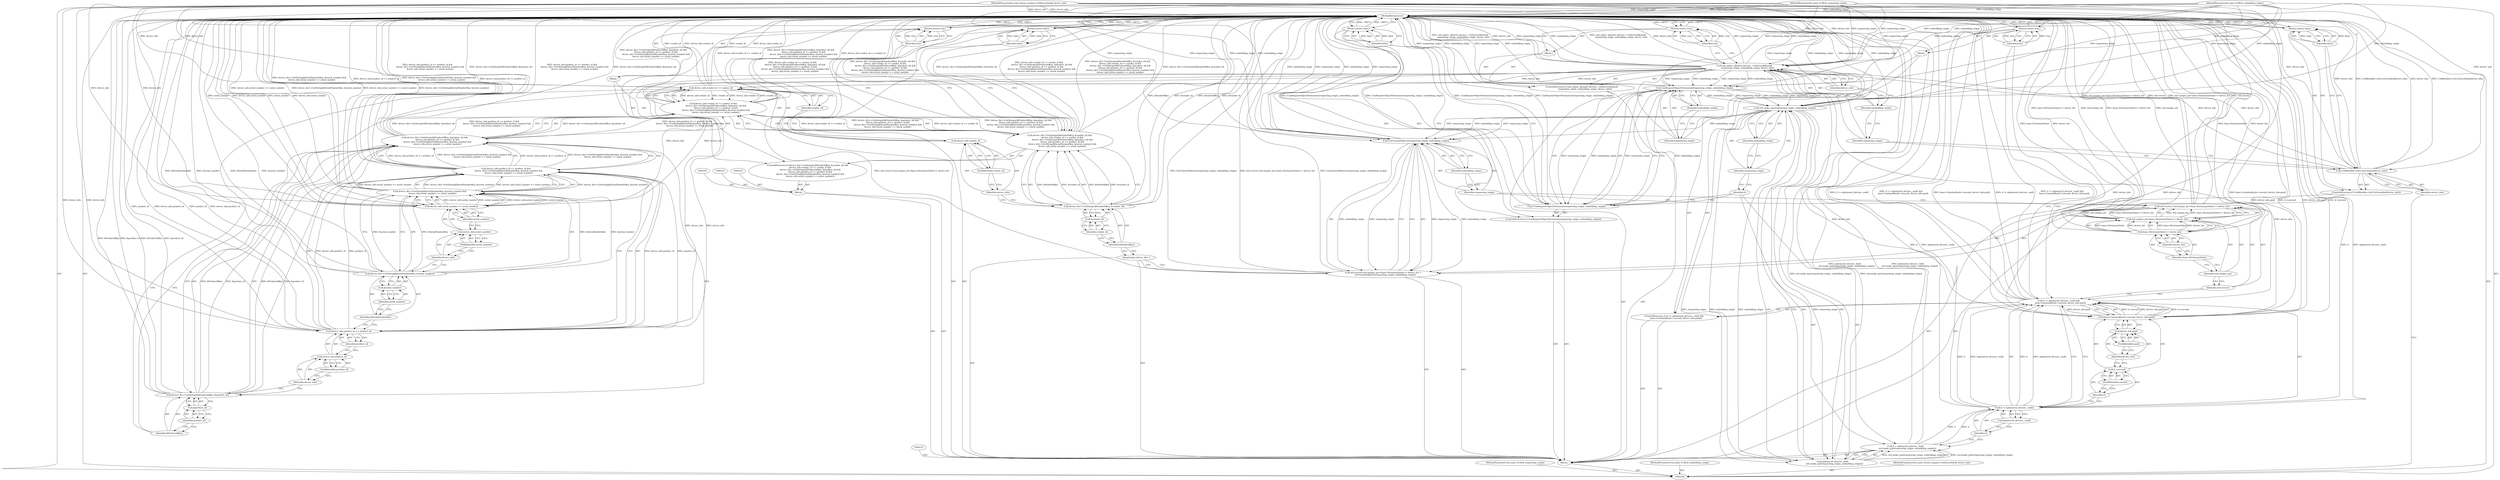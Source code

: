 digraph "0_Chrome_e3aa8a56706c4abe208934d5c294f7b594b8b693" {
"1000201" [label="(MethodReturn,bool)"];
"1000117" [label="(Identifier,true)"];
"1000116" [label="(Return,return true;)"];
"1000118" [label="(ControlStructure,if (!CanRequestObjectPermission(requesting_origin, embedding_origin)))"];
"1000121" [label="(Identifier,requesting_origin)"];
"1000122" [label="(Identifier,embedding_origin)"];
"1000119" [label="(Call,!CanRequestObjectPermission(requesting_origin, embedding_origin))"];
"1000120" [label="(Call,CanRequestObjectPermission(requesting_origin, embedding_origin))"];
"1000124" [label="(Identifier,false)"];
"1000123" [label="(Return,return false;)"];
"1000128" [label="(Call,ephemeral_devices_.find(\n      std::make_pair(requesting_origin, embedding_origin)))"];
"1000126" [label="(Call,it = ephemeral_devices_.find(\n      std::make_pair(requesting_origin, embedding_origin)))"];
"1000127" [label="(Identifier,it)"];
"1000130" [label="(Identifier,requesting_origin)"];
"1000131" [label="(Identifier,embedding_origin)"];
"1000129" [label="(Call,std::make_pair(requesting_origin, embedding_origin))"];
"1000136" [label="(Call,ephemeral_devices_.end())"];
"1000132" [label="(ControlStructure,if (it != ephemeral_devices_.end() &&\n      base::ContainsKey(it->second, device_info.guid)))"];
"1000133" [label="(Call,it != ephemeral_devices_.end() &&\n      base::ContainsKey(it->second, device_info.guid))"];
"1000134" [label="(Call,it != ephemeral_devices_.end())"];
"1000135" [label="(Identifier,it)"];
"1000138" [label="(Call,it->second)"];
"1000139" [label="(Identifier,it)"];
"1000140" [label="(FieldIdentifier,second)"];
"1000141" [label="(Call,device_info.guid)"];
"1000142" [label="(Identifier,device_info)"];
"1000143" [label="(FieldIdentifier,guid)"];
"1000144" [label="(Block,)"];
"1000137" [label="(Call,base::ContainsKey(it->second, device_info.guid))"];
"1000101" [label="(MethodParameterIn,const GURL& requesting_origin)"];
"1000306" [label="(MethodParameterOut,const GURL& requesting_origin)"];
"1000146" [label="(Identifier,true)"];
"1000145" [label="(Return,return true;)"];
"1000150" [label="(Call,std::unique_ptr<base::DictionaryValue>> device_list)"];
"1000151" [label="(Identifier,std::unique_ptr)"];
"1000147" [label="(Call,std::vector<std::unique_ptr<base::DictionaryValue>> device_list =\n      GetGrantedObjects(requesting_origin, embedding_origin))"];
"1000148" [label="(Call,std::vector<std::unique_ptr<base::DictionaryValue>> device_list)"];
"1000149" [label="(Identifier,std::vector)"];
"1000152" [label="(Call,base::DictionaryValue>> device_list)"];
"1000153" [label="(Identifier,base::DictionaryValue)"];
"1000154" [label="(Identifier,device_list)"];
"1000156" [label="(Identifier,requesting_origin)"];
"1000157" [label="(Identifier,embedding_origin)"];
"1000155" [label="(Call,GetGrantedObjects(requesting_origin, embedding_origin))"];
"1000158" [label="(JumpTarget,device_dict :)"];
"1000159" [label="(Block,)"];
"1000102" [label="(MethodParameterIn,const GURL& embedding_origin)"];
"1000307" [label="(MethodParameterOut,const GURL& embedding_origin)"];
"1000166" [label="(Identifier,kVendorIdKey)"];
"1000163" [label="(ControlStructure,if (device_dict->GetInteger(kVendorIdKey, &vendor_id) &&\n        device_info.vendor_id == vendor_id &&\n        device_dict->GetInteger(kProductIdKey, &product_id) &&\n        device_info.product_id == product_id &&\n        device_dict->GetString(kSerialNumberKey, &serial_number) &&\n        device_info.serial_number == serial_number))"];
"1000167" [label="(Call,&vendor_id)"];
"1000168" [label="(Identifier,vendor_id)"];
"1000164" [label="(Call,device_dict->GetInteger(kVendorIdKey, &vendor_id) &&\n        device_info.vendor_id == vendor_id &&\n        device_dict->GetInteger(kProductIdKey, &product_id) &&\n        device_info.product_id == product_id &&\n        device_dict->GetString(kSerialNumberKey, &serial_number) &&\n        device_info.serial_number == serial_number)"];
"1000165" [label="(Call,device_dict->GetInteger(kVendorIdKey, &vendor_id))"];
"1000173" [label="(FieldIdentifier,vendor_id)"];
"1000174" [label="(Identifier,vendor_id)"];
"1000169" [label="(Call,device_info.vendor_id == vendor_id &&\n        device_dict->GetInteger(kProductIdKey, &product_id) &&\n        device_info.product_id == product_id &&\n        device_dict->GetString(kSerialNumberKey, &serial_number) &&\n        device_info.serial_number == serial_number)"];
"1000170" [label="(Call,device_info.vendor_id == vendor_id)"];
"1000171" [label="(Call,device_info.vendor_id)"];
"1000172" [label="(Identifier,device_info)"];
"1000177" [label="(Identifier,kProductIdKey)"];
"1000178" [label="(Call,&product_id)"];
"1000179" [label="(Identifier,product_id)"];
"1000175" [label="(Call,device_dict->GetInteger(kProductIdKey, &product_id) &&\n        device_info.product_id == product_id &&\n        device_dict->GetString(kSerialNumberKey, &serial_number) &&\n        device_info.serial_number == serial_number)"];
"1000176" [label="(Call,device_dict->GetInteger(kProductIdKey, &product_id))"];
"1000184" [label="(FieldIdentifier,product_id)"];
"1000185" [label="(Identifier,product_id)"];
"1000180" [label="(Call,device_info.product_id == product_id &&\n        device_dict->GetString(kSerialNumberKey, &serial_number) &&\n        device_info.serial_number == serial_number)"];
"1000181" [label="(Call,device_info.product_id == product_id)"];
"1000182" [label="(Call,device_info.product_id)"];
"1000183" [label="(Identifier,device_info)"];
"1000188" [label="(Identifier,kSerialNumberKey)"];
"1000189" [label="(Call,&serial_number)"];
"1000190" [label="(Identifier,serial_number)"];
"1000186" [label="(Call,device_dict->GetString(kSerialNumberKey, &serial_number) &&\n        device_info.serial_number == serial_number)"];
"1000187" [label="(Call,device_dict->GetString(kSerialNumberKey, &serial_number))"];
"1000194" [label="(FieldIdentifier,serial_number)"];
"1000195" [label="(Identifier,serial_number)"];
"1000196" [label="(Block,)"];
"1000191" [label="(Call,device_info.serial_number == serial_number)"];
"1000192" [label="(Call,device_info.serial_number)"];
"1000193" [label="(Identifier,device_info)"];
"1000198" [label="(Identifier,true)"];
"1000197" [label="(Return,return true;)"];
"1000103" [label="(MethodParameterIn,const device::mojom::UsbDeviceInfo& device_info)"];
"1000308" [label="(MethodParameterOut,const device::mojom::UsbDeviceInfo& device_info)"];
"1000104" [label="(Block,)"];
"1000199" [label="(Return,return false;)"];
"1000200" [label="(Identifier,false)"];
"1000105" [label="(ControlStructure,if (UsbBlocklist::Get().IsExcluded(device_info)))"];
"1000107" [label="(Identifier,device_info)"];
"1000106" [label="(Call,UsbBlocklist::Get().IsExcluded(device_info))"];
"1000109" [label="(Identifier,false)"];
"1000108" [label="(Return,return false;)"];
"1000110" [label="(ControlStructure,if (usb_policy_allowed_devices_->IsDeviceAllowed(\n          requesting_origin, embedding_origin, device_info)))"];
"1000111" [label="(Call,usb_policy_allowed_devices_->IsDeviceAllowed(\n          requesting_origin, embedding_origin, device_info))"];
"1000112" [label="(Identifier,requesting_origin)"];
"1000113" [label="(Identifier,embedding_origin)"];
"1000114" [label="(Identifier,device_info)"];
"1000115" [label="(Block,)"];
"1000201" -> "1000100"  [label="AST: "];
"1000201" -> "1000108"  [label="CFG: "];
"1000201" -> "1000116"  [label="CFG: "];
"1000201" -> "1000123"  [label="CFG: "];
"1000201" -> "1000145"  [label="CFG: "];
"1000201" -> "1000197"  [label="CFG: "];
"1000201" -> "1000199"  [label="CFG: "];
"1000145" -> "1000201"  [label="DDG: <RET>"];
"1000116" -> "1000201"  [label="DDG: <RET>"];
"1000197" -> "1000201"  [label="DDG: <RET>"];
"1000186" -> "1000201"  [label="DDG: device_dict->GetString(kSerialNumberKey, &serial_number)"];
"1000186" -> "1000201"  [label="DDG: device_info.serial_number == serial_number"];
"1000181" -> "1000201"  [label="DDG: product_id"];
"1000181" -> "1000201"  [label="DDG: device_info.product_id"];
"1000164" -> "1000201"  [label="DDG: device_info.vendor_id == vendor_id &&\n        device_dict->GetInteger(kProductIdKey, &product_id) &&\n        device_info.product_id == product_id &&\n        device_dict->GetString(kSerialNumberKey, &serial_number) &&\n        device_info.serial_number == serial_number"];
"1000164" -> "1000201"  [label="DDG: device_dict->GetInteger(kVendorIdKey, &vendor_id) &&\n        device_info.vendor_id == vendor_id &&\n        device_dict->GetInteger(kProductIdKey, &product_id) &&\n        device_info.product_id == product_id &&\n        device_dict->GetString(kSerialNumberKey, &serial_number) &&\n        device_info.serial_number == serial_number"];
"1000164" -> "1000201"  [label="DDG: device_dict->GetInteger(kVendorIdKey, &vendor_id)"];
"1000155" -> "1000201"  [label="DDG: embedding_origin"];
"1000155" -> "1000201"  [label="DDG: requesting_origin"];
"1000137" -> "1000201"  [label="DDG: device_info.guid"];
"1000137" -> "1000201"  [label="DDG: it->second"];
"1000180" -> "1000201"  [label="DDG: device_info.product_id == product_id"];
"1000180" -> "1000201"  [label="DDG: device_dict->GetString(kSerialNumberKey, &serial_number) &&\n        device_info.serial_number == serial_number"];
"1000152" -> "1000201"  [label="DDG: base::DictionaryValue"];
"1000152" -> "1000201"  [label="DDG: device_list"];
"1000119" -> "1000201"  [label="DDG: !CanRequestObjectPermission(requesting_origin, embedding_origin)"];
"1000119" -> "1000201"  [label="DDG: CanRequestObjectPermission(requesting_origin, embedding_origin)"];
"1000187" -> "1000201"  [label="DDG: kSerialNumberKey"];
"1000187" -> "1000201"  [label="DDG: &serial_number"];
"1000176" -> "1000201"  [label="DDG: &product_id"];
"1000176" -> "1000201"  [label="DDG: kProductIdKey"];
"1000129" -> "1000201"  [label="DDG: requesting_origin"];
"1000129" -> "1000201"  [label="DDG: embedding_origin"];
"1000106" -> "1000201"  [label="DDG: device_info"];
"1000106" -> "1000201"  [label="DDG: UsbBlocklist::Get().IsExcluded(device_info)"];
"1000150" -> "1000201"  [label="DDG: std::unique_ptr"];
"1000150" -> "1000201"  [label="DDG: base::DictionaryValue>> device_list"];
"1000111" -> "1000201"  [label="DDG: device_info"];
"1000111" -> "1000201"  [label="DDG: requesting_origin"];
"1000111" -> "1000201"  [label="DDG: embedding_origin"];
"1000111" -> "1000201"  [label="DDG: usb_policy_allowed_devices_->IsDeviceAllowed(\n          requesting_origin, embedding_origin, device_info)"];
"1000165" -> "1000201"  [label="DDG: kVendorIdKey"];
"1000165" -> "1000201"  [label="DDG: &vendor_id"];
"1000191" -> "1000201"  [label="DDG: serial_number"];
"1000191" -> "1000201"  [label="DDG: device_info.serial_number"];
"1000128" -> "1000201"  [label="DDG: std::make_pair(requesting_origin, embedding_origin)"];
"1000147" -> "1000201"  [label="DDG: GetGrantedObjects(requesting_origin, embedding_origin)"];
"1000147" -> "1000201"  [label="DDG: std::vector<std::unique_ptr<base::DictionaryValue>> device_list"];
"1000103" -> "1000201"  [label="DDG: device_info"];
"1000133" -> "1000201"  [label="DDG: it != ephemeral_devices_.end()"];
"1000133" -> "1000201"  [label="DDG: it != ephemeral_devices_.end() &&\n      base::ContainsKey(it->second, device_info.guid)"];
"1000133" -> "1000201"  [label="DDG: base::ContainsKey(it->second, device_info.guid)"];
"1000120" -> "1000201"  [label="DDG: requesting_origin"];
"1000120" -> "1000201"  [label="DDG: embedding_origin"];
"1000175" -> "1000201"  [label="DDG: device_info.product_id == product_id &&\n        device_dict->GetString(kSerialNumberKey, &serial_number) &&\n        device_info.serial_number == serial_number"];
"1000175" -> "1000201"  [label="DDG: device_dict->GetInteger(kProductIdKey, &product_id)"];
"1000148" -> "1000201"  [label="DDG: std::vector"];
"1000148" -> "1000201"  [label="DDG: std::unique_ptr<base::DictionaryValue>> device_list"];
"1000102" -> "1000201"  [label="DDG: embedding_origin"];
"1000134" -> "1000201"  [label="DDG: it"];
"1000134" -> "1000201"  [label="DDG: ephemeral_devices_.end()"];
"1000101" -> "1000201"  [label="DDG: requesting_origin"];
"1000170" -> "1000201"  [label="DDG: device_info.vendor_id"];
"1000170" -> "1000201"  [label="DDG: vendor_id"];
"1000169" -> "1000201"  [label="DDG: device_info.vendor_id == vendor_id"];
"1000169" -> "1000201"  [label="DDG: device_dict->GetInteger(kProductIdKey, &product_id) &&\n        device_info.product_id == product_id &&\n        device_dict->GetString(kSerialNumberKey, &serial_number) &&\n        device_info.serial_number == serial_number"];
"1000126" -> "1000201"  [label="DDG: ephemeral_devices_.find(\n      std::make_pair(requesting_origin, embedding_origin))"];
"1000108" -> "1000201"  [label="DDG: <RET>"];
"1000199" -> "1000201"  [label="DDG: <RET>"];
"1000123" -> "1000201"  [label="DDG: <RET>"];
"1000117" -> "1000116"  [label="AST: "];
"1000117" -> "1000111"  [label="CFG: "];
"1000116" -> "1000117"  [label="CFG: "];
"1000117" -> "1000116"  [label="DDG: true"];
"1000116" -> "1000115"  [label="AST: "];
"1000116" -> "1000117"  [label="CFG: "];
"1000117" -> "1000116"  [label="AST: "];
"1000201" -> "1000116"  [label="CFG: "];
"1000116" -> "1000201"  [label="DDG: <RET>"];
"1000117" -> "1000116"  [label="DDG: true"];
"1000118" -> "1000104"  [label="AST: "];
"1000119" -> "1000118"  [label="AST: "];
"1000123" -> "1000118"  [label="AST: "];
"1000121" -> "1000120"  [label="AST: "];
"1000121" -> "1000111"  [label="CFG: "];
"1000122" -> "1000121"  [label="CFG: "];
"1000122" -> "1000120"  [label="AST: "];
"1000122" -> "1000121"  [label="CFG: "];
"1000120" -> "1000122"  [label="CFG: "];
"1000119" -> "1000118"  [label="AST: "];
"1000119" -> "1000120"  [label="CFG: "];
"1000120" -> "1000119"  [label="AST: "];
"1000124" -> "1000119"  [label="CFG: "];
"1000127" -> "1000119"  [label="CFG: "];
"1000119" -> "1000201"  [label="DDG: !CanRequestObjectPermission(requesting_origin, embedding_origin)"];
"1000119" -> "1000201"  [label="DDG: CanRequestObjectPermission(requesting_origin, embedding_origin)"];
"1000120" -> "1000119"  [label="DDG: requesting_origin"];
"1000120" -> "1000119"  [label="DDG: embedding_origin"];
"1000120" -> "1000119"  [label="AST: "];
"1000120" -> "1000122"  [label="CFG: "];
"1000121" -> "1000120"  [label="AST: "];
"1000122" -> "1000120"  [label="AST: "];
"1000119" -> "1000120"  [label="CFG: "];
"1000120" -> "1000201"  [label="DDG: requesting_origin"];
"1000120" -> "1000201"  [label="DDG: embedding_origin"];
"1000120" -> "1000119"  [label="DDG: requesting_origin"];
"1000120" -> "1000119"  [label="DDG: embedding_origin"];
"1000111" -> "1000120"  [label="DDG: requesting_origin"];
"1000111" -> "1000120"  [label="DDG: embedding_origin"];
"1000101" -> "1000120"  [label="DDG: requesting_origin"];
"1000102" -> "1000120"  [label="DDG: embedding_origin"];
"1000120" -> "1000129"  [label="DDG: requesting_origin"];
"1000120" -> "1000129"  [label="DDG: embedding_origin"];
"1000124" -> "1000123"  [label="AST: "];
"1000124" -> "1000119"  [label="CFG: "];
"1000123" -> "1000124"  [label="CFG: "];
"1000124" -> "1000123"  [label="DDG: false"];
"1000123" -> "1000118"  [label="AST: "];
"1000123" -> "1000124"  [label="CFG: "];
"1000124" -> "1000123"  [label="AST: "];
"1000201" -> "1000123"  [label="CFG: "];
"1000123" -> "1000201"  [label="DDG: <RET>"];
"1000124" -> "1000123"  [label="DDG: false"];
"1000128" -> "1000126"  [label="AST: "];
"1000128" -> "1000129"  [label="CFG: "];
"1000129" -> "1000128"  [label="AST: "];
"1000126" -> "1000128"  [label="CFG: "];
"1000128" -> "1000201"  [label="DDG: std::make_pair(requesting_origin, embedding_origin)"];
"1000128" -> "1000126"  [label="DDG: std::make_pair(requesting_origin, embedding_origin)"];
"1000129" -> "1000128"  [label="DDG: requesting_origin"];
"1000129" -> "1000128"  [label="DDG: embedding_origin"];
"1000126" -> "1000104"  [label="AST: "];
"1000126" -> "1000128"  [label="CFG: "];
"1000127" -> "1000126"  [label="AST: "];
"1000128" -> "1000126"  [label="AST: "];
"1000135" -> "1000126"  [label="CFG: "];
"1000126" -> "1000201"  [label="DDG: ephemeral_devices_.find(\n      std::make_pair(requesting_origin, embedding_origin))"];
"1000128" -> "1000126"  [label="DDG: std::make_pair(requesting_origin, embedding_origin)"];
"1000126" -> "1000134"  [label="DDG: it"];
"1000127" -> "1000126"  [label="AST: "];
"1000127" -> "1000119"  [label="CFG: "];
"1000130" -> "1000127"  [label="CFG: "];
"1000130" -> "1000129"  [label="AST: "];
"1000130" -> "1000127"  [label="CFG: "];
"1000131" -> "1000130"  [label="CFG: "];
"1000131" -> "1000129"  [label="AST: "];
"1000131" -> "1000130"  [label="CFG: "];
"1000129" -> "1000131"  [label="CFG: "];
"1000129" -> "1000128"  [label="AST: "];
"1000129" -> "1000131"  [label="CFG: "];
"1000130" -> "1000129"  [label="AST: "];
"1000131" -> "1000129"  [label="AST: "];
"1000128" -> "1000129"  [label="CFG: "];
"1000129" -> "1000201"  [label="DDG: requesting_origin"];
"1000129" -> "1000201"  [label="DDG: embedding_origin"];
"1000129" -> "1000128"  [label="DDG: requesting_origin"];
"1000129" -> "1000128"  [label="DDG: embedding_origin"];
"1000120" -> "1000129"  [label="DDG: requesting_origin"];
"1000120" -> "1000129"  [label="DDG: embedding_origin"];
"1000101" -> "1000129"  [label="DDG: requesting_origin"];
"1000102" -> "1000129"  [label="DDG: embedding_origin"];
"1000129" -> "1000155"  [label="DDG: requesting_origin"];
"1000129" -> "1000155"  [label="DDG: embedding_origin"];
"1000136" -> "1000134"  [label="AST: "];
"1000136" -> "1000135"  [label="CFG: "];
"1000134" -> "1000136"  [label="CFG: "];
"1000132" -> "1000104"  [label="AST: "];
"1000133" -> "1000132"  [label="AST: "];
"1000144" -> "1000132"  [label="AST: "];
"1000133" -> "1000132"  [label="AST: "];
"1000133" -> "1000134"  [label="CFG: "];
"1000133" -> "1000137"  [label="CFG: "];
"1000134" -> "1000133"  [label="AST: "];
"1000137" -> "1000133"  [label="AST: "];
"1000146" -> "1000133"  [label="CFG: "];
"1000149" -> "1000133"  [label="CFG: "];
"1000133" -> "1000201"  [label="DDG: it != ephemeral_devices_.end()"];
"1000133" -> "1000201"  [label="DDG: it != ephemeral_devices_.end() &&\n      base::ContainsKey(it->second, device_info.guid)"];
"1000133" -> "1000201"  [label="DDG: base::ContainsKey(it->second, device_info.guid)"];
"1000134" -> "1000133"  [label="DDG: it"];
"1000134" -> "1000133"  [label="DDG: ephemeral_devices_.end()"];
"1000137" -> "1000133"  [label="DDG: it->second"];
"1000137" -> "1000133"  [label="DDG: device_info.guid"];
"1000134" -> "1000133"  [label="AST: "];
"1000134" -> "1000136"  [label="CFG: "];
"1000135" -> "1000134"  [label="AST: "];
"1000136" -> "1000134"  [label="AST: "];
"1000139" -> "1000134"  [label="CFG: "];
"1000133" -> "1000134"  [label="CFG: "];
"1000134" -> "1000201"  [label="DDG: it"];
"1000134" -> "1000201"  [label="DDG: ephemeral_devices_.end()"];
"1000134" -> "1000133"  [label="DDG: it"];
"1000134" -> "1000133"  [label="DDG: ephemeral_devices_.end()"];
"1000126" -> "1000134"  [label="DDG: it"];
"1000135" -> "1000134"  [label="AST: "];
"1000135" -> "1000126"  [label="CFG: "];
"1000136" -> "1000135"  [label="CFG: "];
"1000138" -> "1000137"  [label="AST: "];
"1000138" -> "1000140"  [label="CFG: "];
"1000139" -> "1000138"  [label="AST: "];
"1000140" -> "1000138"  [label="AST: "];
"1000142" -> "1000138"  [label="CFG: "];
"1000139" -> "1000138"  [label="AST: "];
"1000139" -> "1000134"  [label="CFG: "];
"1000140" -> "1000139"  [label="CFG: "];
"1000140" -> "1000138"  [label="AST: "];
"1000140" -> "1000139"  [label="CFG: "];
"1000138" -> "1000140"  [label="CFG: "];
"1000141" -> "1000137"  [label="AST: "];
"1000141" -> "1000143"  [label="CFG: "];
"1000142" -> "1000141"  [label="AST: "];
"1000143" -> "1000141"  [label="AST: "];
"1000137" -> "1000141"  [label="CFG: "];
"1000142" -> "1000141"  [label="AST: "];
"1000142" -> "1000138"  [label="CFG: "];
"1000143" -> "1000142"  [label="CFG: "];
"1000143" -> "1000141"  [label="AST: "];
"1000143" -> "1000142"  [label="CFG: "];
"1000141" -> "1000143"  [label="CFG: "];
"1000144" -> "1000132"  [label="AST: "];
"1000145" -> "1000144"  [label="AST: "];
"1000137" -> "1000133"  [label="AST: "];
"1000137" -> "1000141"  [label="CFG: "];
"1000138" -> "1000137"  [label="AST: "];
"1000141" -> "1000137"  [label="AST: "];
"1000133" -> "1000137"  [label="CFG: "];
"1000137" -> "1000201"  [label="DDG: device_info.guid"];
"1000137" -> "1000201"  [label="DDG: it->second"];
"1000137" -> "1000133"  [label="DDG: it->second"];
"1000137" -> "1000133"  [label="DDG: device_info.guid"];
"1000111" -> "1000137"  [label="DDG: device_info"];
"1000103" -> "1000137"  [label="DDG: device_info"];
"1000101" -> "1000100"  [label="AST: "];
"1000101" -> "1000201"  [label="DDG: requesting_origin"];
"1000101" -> "1000111"  [label="DDG: requesting_origin"];
"1000101" -> "1000120"  [label="DDG: requesting_origin"];
"1000101" -> "1000129"  [label="DDG: requesting_origin"];
"1000101" -> "1000155"  [label="DDG: requesting_origin"];
"1000306" -> "1000100"  [label="AST: "];
"1000146" -> "1000145"  [label="AST: "];
"1000146" -> "1000133"  [label="CFG: "];
"1000145" -> "1000146"  [label="CFG: "];
"1000146" -> "1000145"  [label="DDG: true"];
"1000145" -> "1000144"  [label="AST: "];
"1000145" -> "1000146"  [label="CFG: "];
"1000146" -> "1000145"  [label="AST: "];
"1000201" -> "1000145"  [label="CFG: "];
"1000145" -> "1000201"  [label="DDG: <RET>"];
"1000146" -> "1000145"  [label="DDG: true"];
"1000150" -> "1000148"  [label="AST: "];
"1000150" -> "1000152"  [label="CFG: "];
"1000151" -> "1000150"  [label="AST: "];
"1000152" -> "1000150"  [label="AST: "];
"1000148" -> "1000150"  [label="CFG: "];
"1000150" -> "1000201"  [label="DDG: std::unique_ptr"];
"1000150" -> "1000201"  [label="DDG: base::DictionaryValue>> device_list"];
"1000150" -> "1000148"  [label="DDG: std::unique_ptr"];
"1000150" -> "1000148"  [label="DDG: base::DictionaryValue>> device_list"];
"1000152" -> "1000150"  [label="DDG: base::DictionaryValue"];
"1000152" -> "1000150"  [label="DDG: device_list"];
"1000151" -> "1000150"  [label="AST: "];
"1000151" -> "1000149"  [label="CFG: "];
"1000153" -> "1000151"  [label="CFG: "];
"1000147" -> "1000104"  [label="AST: "];
"1000147" -> "1000155"  [label="CFG: "];
"1000148" -> "1000147"  [label="AST: "];
"1000155" -> "1000147"  [label="AST: "];
"1000158" -> "1000147"  [label="CFG: "];
"1000147" -> "1000201"  [label="DDG: GetGrantedObjects(requesting_origin, embedding_origin)"];
"1000147" -> "1000201"  [label="DDG: std::vector<std::unique_ptr<base::DictionaryValue>> device_list"];
"1000155" -> "1000147"  [label="DDG: requesting_origin"];
"1000155" -> "1000147"  [label="DDG: embedding_origin"];
"1000148" -> "1000147"  [label="AST: "];
"1000148" -> "1000150"  [label="CFG: "];
"1000149" -> "1000148"  [label="AST: "];
"1000150" -> "1000148"  [label="AST: "];
"1000156" -> "1000148"  [label="CFG: "];
"1000148" -> "1000201"  [label="DDG: std::vector"];
"1000148" -> "1000201"  [label="DDG: std::unique_ptr<base::DictionaryValue>> device_list"];
"1000150" -> "1000148"  [label="DDG: std::unique_ptr"];
"1000150" -> "1000148"  [label="DDG: base::DictionaryValue>> device_list"];
"1000149" -> "1000148"  [label="AST: "];
"1000149" -> "1000133"  [label="CFG: "];
"1000151" -> "1000149"  [label="CFG: "];
"1000152" -> "1000150"  [label="AST: "];
"1000152" -> "1000154"  [label="CFG: "];
"1000153" -> "1000152"  [label="AST: "];
"1000154" -> "1000152"  [label="AST: "];
"1000150" -> "1000152"  [label="CFG: "];
"1000152" -> "1000201"  [label="DDG: base::DictionaryValue"];
"1000152" -> "1000201"  [label="DDG: device_list"];
"1000152" -> "1000150"  [label="DDG: base::DictionaryValue"];
"1000152" -> "1000150"  [label="DDG: device_list"];
"1000153" -> "1000152"  [label="AST: "];
"1000153" -> "1000151"  [label="CFG: "];
"1000154" -> "1000153"  [label="CFG: "];
"1000154" -> "1000152"  [label="AST: "];
"1000154" -> "1000153"  [label="CFG: "];
"1000152" -> "1000154"  [label="CFG: "];
"1000156" -> "1000155"  [label="AST: "];
"1000156" -> "1000148"  [label="CFG: "];
"1000157" -> "1000156"  [label="CFG: "];
"1000157" -> "1000155"  [label="AST: "];
"1000157" -> "1000156"  [label="CFG: "];
"1000155" -> "1000157"  [label="CFG: "];
"1000155" -> "1000147"  [label="AST: "];
"1000155" -> "1000157"  [label="CFG: "];
"1000156" -> "1000155"  [label="AST: "];
"1000157" -> "1000155"  [label="AST: "];
"1000147" -> "1000155"  [label="CFG: "];
"1000155" -> "1000201"  [label="DDG: embedding_origin"];
"1000155" -> "1000201"  [label="DDG: requesting_origin"];
"1000155" -> "1000147"  [label="DDG: requesting_origin"];
"1000155" -> "1000147"  [label="DDG: embedding_origin"];
"1000129" -> "1000155"  [label="DDG: requesting_origin"];
"1000129" -> "1000155"  [label="DDG: embedding_origin"];
"1000101" -> "1000155"  [label="DDG: requesting_origin"];
"1000102" -> "1000155"  [label="DDG: embedding_origin"];
"1000158" -> "1000104"  [label="AST: "];
"1000158" -> "1000147"  [label="CFG: "];
"1000166" -> "1000158"  [label="CFG: "];
"1000159" -> "1000104"  [label="AST: "];
"1000160" -> "1000159"  [label="AST: "];
"1000161" -> "1000159"  [label="AST: "];
"1000162" -> "1000159"  [label="AST: "];
"1000163" -> "1000159"  [label="AST: "];
"1000102" -> "1000100"  [label="AST: "];
"1000102" -> "1000201"  [label="DDG: embedding_origin"];
"1000102" -> "1000111"  [label="DDG: embedding_origin"];
"1000102" -> "1000120"  [label="DDG: embedding_origin"];
"1000102" -> "1000129"  [label="DDG: embedding_origin"];
"1000102" -> "1000155"  [label="DDG: embedding_origin"];
"1000307" -> "1000100"  [label="AST: "];
"1000166" -> "1000165"  [label="AST: "];
"1000166" -> "1000158"  [label="CFG: "];
"1000168" -> "1000166"  [label="CFG: "];
"1000163" -> "1000159"  [label="AST: "];
"1000164" -> "1000163"  [label="AST: "];
"1000196" -> "1000163"  [label="AST: "];
"1000167" -> "1000165"  [label="AST: "];
"1000167" -> "1000168"  [label="CFG: "];
"1000168" -> "1000167"  [label="AST: "];
"1000165" -> "1000167"  [label="CFG: "];
"1000168" -> "1000167"  [label="AST: "];
"1000168" -> "1000166"  [label="CFG: "];
"1000167" -> "1000168"  [label="CFG: "];
"1000164" -> "1000163"  [label="AST: "];
"1000164" -> "1000165"  [label="CFG: "];
"1000164" -> "1000169"  [label="CFG: "];
"1000165" -> "1000164"  [label="AST: "];
"1000169" -> "1000164"  [label="AST: "];
"1000198" -> "1000164"  [label="CFG: "];
"1000200" -> "1000164"  [label="CFG: "];
"1000164" -> "1000201"  [label="DDG: device_info.vendor_id == vendor_id &&\n        device_dict->GetInteger(kProductIdKey, &product_id) &&\n        device_info.product_id == product_id &&\n        device_dict->GetString(kSerialNumberKey, &serial_number) &&\n        device_info.serial_number == serial_number"];
"1000164" -> "1000201"  [label="DDG: device_dict->GetInteger(kVendorIdKey, &vendor_id) &&\n        device_info.vendor_id == vendor_id &&\n        device_dict->GetInteger(kProductIdKey, &product_id) &&\n        device_info.product_id == product_id &&\n        device_dict->GetString(kSerialNumberKey, &serial_number) &&\n        device_info.serial_number == serial_number"];
"1000164" -> "1000201"  [label="DDG: device_dict->GetInteger(kVendorIdKey, &vendor_id)"];
"1000165" -> "1000164"  [label="DDG: kVendorIdKey"];
"1000165" -> "1000164"  [label="DDG: &vendor_id"];
"1000169" -> "1000164"  [label="DDG: device_info.vendor_id == vendor_id"];
"1000169" -> "1000164"  [label="DDG: device_dict->GetInteger(kProductIdKey, &product_id) &&\n        device_info.product_id == product_id &&\n        device_dict->GetString(kSerialNumberKey, &serial_number) &&\n        device_info.serial_number == serial_number"];
"1000165" -> "1000164"  [label="AST: "];
"1000165" -> "1000167"  [label="CFG: "];
"1000166" -> "1000165"  [label="AST: "];
"1000167" -> "1000165"  [label="AST: "];
"1000172" -> "1000165"  [label="CFG: "];
"1000164" -> "1000165"  [label="CFG: "];
"1000165" -> "1000201"  [label="DDG: kVendorIdKey"];
"1000165" -> "1000201"  [label="DDG: &vendor_id"];
"1000165" -> "1000164"  [label="DDG: kVendorIdKey"];
"1000165" -> "1000164"  [label="DDG: &vendor_id"];
"1000173" -> "1000171"  [label="AST: "];
"1000173" -> "1000172"  [label="CFG: "];
"1000171" -> "1000173"  [label="CFG: "];
"1000174" -> "1000170"  [label="AST: "];
"1000174" -> "1000171"  [label="CFG: "];
"1000170" -> "1000174"  [label="CFG: "];
"1000169" -> "1000164"  [label="AST: "];
"1000169" -> "1000170"  [label="CFG: "];
"1000169" -> "1000175"  [label="CFG: "];
"1000170" -> "1000169"  [label="AST: "];
"1000175" -> "1000169"  [label="AST: "];
"1000164" -> "1000169"  [label="CFG: "];
"1000169" -> "1000201"  [label="DDG: device_info.vendor_id == vendor_id"];
"1000169" -> "1000201"  [label="DDG: device_dict->GetInteger(kProductIdKey, &product_id) &&\n        device_info.product_id == product_id &&\n        device_dict->GetString(kSerialNumberKey, &serial_number) &&\n        device_info.serial_number == serial_number"];
"1000169" -> "1000164"  [label="DDG: device_info.vendor_id == vendor_id"];
"1000169" -> "1000164"  [label="DDG: device_dict->GetInteger(kProductIdKey, &product_id) &&\n        device_info.product_id == product_id &&\n        device_dict->GetString(kSerialNumberKey, &serial_number) &&\n        device_info.serial_number == serial_number"];
"1000170" -> "1000169"  [label="DDG: device_info.vendor_id"];
"1000170" -> "1000169"  [label="DDG: vendor_id"];
"1000175" -> "1000169"  [label="DDG: device_dict->GetInteger(kProductIdKey, &product_id)"];
"1000175" -> "1000169"  [label="DDG: device_info.product_id == product_id &&\n        device_dict->GetString(kSerialNumberKey, &serial_number) &&\n        device_info.serial_number == serial_number"];
"1000170" -> "1000169"  [label="AST: "];
"1000170" -> "1000174"  [label="CFG: "];
"1000171" -> "1000170"  [label="AST: "];
"1000174" -> "1000170"  [label="AST: "];
"1000177" -> "1000170"  [label="CFG: "];
"1000169" -> "1000170"  [label="CFG: "];
"1000170" -> "1000201"  [label="DDG: device_info.vendor_id"];
"1000170" -> "1000201"  [label="DDG: vendor_id"];
"1000170" -> "1000169"  [label="DDG: device_info.vendor_id"];
"1000170" -> "1000169"  [label="DDG: vendor_id"];
"1000111" -> "1000170"  [label="DDG: device_info"];
"1000103" -> "1000170"  [label="DDG: device_info"];
"1000171" -> "1000170"  [label="AST: "];
"1000171" -> "1000173"  [label="CFG: "];
"1000172" -> "1000171"  [label="AST: "];
"1000173" -> "1000171"  [label="AST: "];
"1000174" -> "1000171"  [label="CFG: "];
"1000172" -> "1000171"  [label="AST: "];
"1000172" -> "1000165"  [label="CFG: "];
"1000173" -> "1000172"  [label="CFG: "];
"1000177" -> "1000176"  [label="AST: "];
"1000177" -> "1000170"  [label="CFG: "];
"1000179" -> "1000177"  [label="CFG: "];
"1000178" -> "1000176"  [label="AST: "];
"1000178" -> "1000179"  [label="CFG: "];
"1000179" -> "1000178"  [label="AST: "];
"1000176" -> "1000178"  [label="CFG: "];
"1000179" -> "1000178"  [label="AST: "];
"1000179" -> "1000177"  [label="CFG: "];
"1000178" -> "1000179"  [label="CFG: "];
"1000175" -> "1000169"  [label="AST: "];
"1000175" -> "1000176"  [label="CFG: "];
"1000175" -> "1000180"  [label="CFG: "];
"1000176" -> "1000175"  [label="AST: "];
"1000180" -> "1000175"  [label="AST: "];
"1000169" -> "1000175"  [label="CFG: "];
"1000175" -> "1000201"  [label="DDG: device_info.product_id == product_id &&\n        device_dict->GetString(kSerialNumberKey, &serial_number) &&\n        device_info.serial_number == serial_number"];
"1000175" -> "1000201"  [label="DDG: device_dict->GetInteger(kProductIdKey, &product_id)"];
"1000175" -> "1000169"  [label="DDG: device_dict->GetInteger(kProductIdKey, &product_id)"];
"1000175" -> "1000169"  [label="DDG: device_info.product_id == product_id &&\n        device_dict->GetString(kSerialNumberKey, &serial_number) &&\n        device_info.serial_number == serial_number"];
"1000176" -> "1000175"  [label="DDG: kProductIdKey"];
"1000176" -> "1000175"  [label="DDG: &product_id"];
"1000180" -> "1000175"  [label="DDG: device_info.product_id == product_id"];
"1000180" -> "1000175"  [label="DDG: device_dict->GetString(kSerialNumberKey, &serial_number) &&\n        device_info.serial_number == serial_number"];
"1000176" -> "1000175"  [label="AST: "];
"1000176" -> "1000178"  [label="CFG: "];
"1000177" -> "1000176"  [label="AST: "];
"1000178" -> "1000176"  [label="AST: "];
"1000183" -> "1000176"  [label="CFG: "];
"1000175" -> "1000176"  [label="CFG: "];
"1000176" -> "1000201"  [label="DDG: &product_id"];
"1000176" -> "1000201"  [label="DDG: kProductIdKey"];
"1000176" -> "1000175"  [label="DDG: kProductIdKey"];
"1000176" -> "1000175"  [label="DDG: &product_id"];
"1000184" -> "1000182"  [label="AST: "];
"1000184" -> "1000183"  [label="CFG: "];
"1000182" -> "1000184"  [label="CFG: "];
"1000185" -> "1000181"  [label="AST: "];
"1000185" -> "1000182"  [label="CFG: "];
"1000181" -> "1000185"  [label="CFG: "];
"1000180" -> "1000175"  [label="AST: "];
"1000180" -> "1000181"  [label="CFG: "];
"1000180" -> "1000186"  [label="CFG: "];
"1000181" -> "1000180"  [label="AST: "];
"1000186" -> "1000180"  [label="AST: "];
"1000175" -> "1000180"  [label="CFG: "];
"1000180" -> "1000201"  [label="DDG: device_info.product_id == product_id"];
"1000180" -> "1000201"  [label="DDG: device_dict->GetString(kSerialNumberKey, &serial_number) &&\n        device_info.serial_number == serial_number"];
"1000180" -> "1000175"  [label="DDG: device_info.product_id == product_id"];
"1000180" -> "1000175"  [label="DDG: device_dict->GetString(kSerialNumberKey, &serial_number) &&\n        device_info.serial_number == serial_number"];
"1000181" -> "1000180"  [label="DDG: device_info.product_id"];
"1000181" -> "1000180"  [label="DDG: product_id"];
"1000186" -> "1000180"  [label="DDG: device_dict->GetString(kSerialNumberKey, &serial_number)"];
"1000186" -> "1000180"  [label="DDG: device_info.serial_number == serial_number"];
"1000181" -> "1000180"  [label="AST: "];
"1000181" -> "1000185"  [label="CFG: "];
"1000182" -> "1000181"  [label="AST: "];
"1000185" -> "1000181"  [label="AST: "];
"1000188" -> "1000181"  [label="CFG: "];
"1000180" -> "1000181"  [label="CFG: "];
"1000181" -> "1000201"  [label="DDG: product_id"];
"1000181" -> "1000201"  [label="DDG: device_info.product_id"];
"1000181" -> "1000180"  [label="DDG: device_info.product_id"];
"1000181" -> "1000180"  [label="DDG: product_id"];
"1000111" -> "1000181"  [label="DDG: device_info"];
"1000103" -> "1000181"  [label="DDG: device_info"];
"1000182" -> "1000181"  [label="AST: "];
"1000182" -> "1000184"  [label="CFG: "];
"1000183" -> "1000182"  [label="AST: "];
"1000184" -> "1000182"  [label="AST: "];
"1000185" -> "1000182"  [label="CFG: "];
"1000183" -> "1000182"  [label="AST: "];
"1000183" -> "1000176"  [label="CFG: "];
"1000184" -> "1000183"  [label="CFG: "];
"1000188" -> "1000187"  [label="AST: "];
"1000188" -> "1000181"  [label="CFG: "];
"1000190" -> "1000188"  [label="CFG: "];
"1000189" -> "1000187"  [label="AST: "];
"1000189" -> "1000190"  [label="CFG: "];
"1000190" -> "1000189"  [label="AST: "];
"1000187" -> "1000189"  [label="CFG: "];
"1000190" -> "1000189"  [label="AST: "];
"1000190" -> "1000188"  [label="CFG: "];
"1000189" -> "1000190"  [label="CFG: "];
"1000186" -> "1000180"  [label="AST: "];
"1000186" -> "1000187"  [label="CFG: "];
"1000186" -> "1000191"  [label="CFG: "];
"1000187" -> "1000186"  [label="AST: "];
"1000191" -> "1000186"  [label="AST: "];
"1000180" -> "1000186"  [label="CFG: "];
"1000186" -> "1000201"  [label="DDG: device_dict->GetString(kSerialNumberKey, &serial_number)"];
"1000186" -> "1000201"  [label="DDG: device_info.serial_number == serial_number"];
"1000186" -> "1000180"  [label="DDG: device_dict->GetString(kSerialNumberKey, &serial_number)"];
"1000186" -> "1000180"  [label="DDG: device_info.serial_number == serial_number"];
"1000187" -> "1000186"  [label="DDG: kSerialNumberKey"];
"1000187" -> "1000186"  [label="DDG: &serial_number"];
"1000191" -> "1000186"  [label="DDG: device_info.serial_number"];
"1000191" -> "1000186"  [label="DDG: serial_number"];
"1000187" -> "1000186"  [label="AST: "];
"1000187" -> "1000189"  [label="CFG: "];
"1000188" -> "1000187"  [label="AST: "];
"1000189" -> "1000187"  [label="AST: "];
"1000193" -> "1000187"  [label="CFG: "];
"1000186" -> "1000187"  [label="CFG: "];
"1000187" -> "1000201"  [label="DDG: kSerialNumberKey"];
"1000187" -> "1000201"  [label="DDG: &serial_number"];
"1000187" -> "1000186"  [label="DDG: kSerialNumberKey"];
"1000187" -> "1000186"  [label="DDG: &serial_number"];
"1000194" -> "1000192"  [label="AST: "];
"1000194" -> "1000193"  [label="CFG: "];
"1000192" -> "1000194"  [label="CFG: "];
"1000195" -> "1000191"  [label="AST: "];
"1000195" -> "1000192"  [label="CFG: "];
"1000191" -> "1000195"  [label="CFG: "];
"1000196" -> "1000163"  [label="AST: "];
"1000197" -> "1000196"  [label="AST: "];
"1000191" -> "1000186"  [label="AST: "];
"1000191" -> "1000195"  [label="CFG: "];
"1000192" -> "1000191"  [label="AST: "];
"1000195" -> "1000191"  [label="AST: "];
"1000186" -> "1000191"  [label="CFG: "];
"1000191" -> "1000201"  [label="DDG: serial_number"];
"1000191" -> "1000201"  [label="DDG: device_info.serial_number"];
"1000191" -> "1000186"  [label="DDG: device_info.serial_number"];
"1000191" -> "1000186"  [label="DDG: serial_number"];
"1000111" -> "1000191"  [label="DDG: device_info"];
"1000103" -> "1000191"  [label="DDG: device_info"];
"1000192" -> "1000191"  [label="AST: "];
"1000192" -> "1000194"  [label="CFG: "];
"1000193" -> "1000192"  [label="AST: "];
"1000194" -> "1000192"  [label="AST: "];
"1000195" -> "1000192"  [label="CFG: "];
"1000193" -> "1000192"  [label="AST: "];
"1000193" -> "1000187"  [label="CFG: "];
"1000194" -> "1000193"  [label="CFG: "];
"1000198" -> "1000197"  [label="AST: "];
"1000198" -> "1000164"  [label="CFG: "];
"1000197" -> "1000198"  [label="CFG: "];
"1000198" -> "1000197"  [label="DDG: true"];
"1000197" -> "1000196"  [label="AST: "];
"1000197" -> "1000198"  [label="CFG: "];
"1000198" -> "1000197"  [label="AST: "];
"1000201" -> "1000197"  [label="CFG: "];
"1000197" -> "1000201"  [label="DDG: <RET>"];
"1000198" -> "1000197"  [label="DDG: true"];
"1000103" -> "1000100"  [label="AST: "];
"1000103" -> "1000201"  [label="DDG: device_info"];
"1000103" -> "1000106"  [label="DDG: device_info"];
"1000103" -> "1000111"  [label="DDG: device_info"];
"1000103" -> "1000137"  [label="DDG: device_info"];
"1000103" -> "1000170"  [label="DDG: device_info"];
"1000103" -> "1000181"  [label="DDG: device_info"];
"1000103" -> "1000191"  [label="DDG: device_info"];
"1000308" -> "1000100"  [label="AST: "];
"1000104" -> "1000100"  [label="AST: "];
"1000105" -> "1000104"  [label="AST: "];
"1000110" -> "1000104"  [label="AST: "];
"1000118" -> "1000104"  [label="AST: "];
"1000125" -> "1000104"  [label="AST: "];
"1000126" -> "1000104"  [label="AST: "];
"1000132" -> "1000104"  [label="AST: "];
"1000147" -> "1000104"  [label="AST: "];
"1000158" -> "1000104"  [label="AST: "];
"1000159" -> "1000104"  [label="AST: "];
"1000199" -> "1000104"  [label="AST: "];
"1000199" -> "1000104"  [label="AST: "];
"1000199" -> "1000200"  [label="CFG: "];
"1000200" -> "1000199"  [label="AST: "];
"1000201" -> "1000199"  [label="CFG: "];
"1000199" -> "1000201"  [label="DDG: <RET>"];
"1000200" -> "1000199"  [label="DDG: false"];
"1000200" -> "1000199"  [label="AST: "];
"1000200" -> "1000164"  [label="CFG: "];
"1000199" -> "1000200"  [label="CFG: "];
"1000200" -> "1000199"  [label="DDG: false"];
"1000105" -> "1000104"  [label="AST: "];
"1000106" -> "1000105"  [label="AST: "];
"1000108" -> "1000105"  [label="AST: "];
"1000107" -> "1000106"  [label="AST: "];
"1000107" -> "1000100"  [label="CFG: "];
"1000106" -> "1000107"  [label="CFG: "];
"1000106" -> "1000105"  [label="AST: "];
"1000106" -> "1000107"  [label="CFG: "];
"1000107" -> "1000106"  [label="AST: "];
"1000109" -> "1000106"  [label="CFG: "];
"1000112" -> "1000106"  [label="CFG: "];
"1000106" -> "1000201"  [label="DDG: device_info"];
"1000106" -> "1000201"  [label="DDG: UsbBlocklist::Get().IsExcluded(device_info)"];
"1000103" -> "1000106"  [label="DDG: device_info"];
"1000106" -> "1000111"  [label="DDG: device_info"];
"1000109" -> "1000108"  [label="AST: "];
"1000109" -> "1000106"  [label="CFG: "];
"1000108" -> "1000109"  [label="CFG: "];
"1000109" -> "1000108"  [label="DDG: false"];
"1000108" -> "1000105"  [label="AST: "];
"1000108" -> "1000109"  [label="CFG: "];
"1000109" -> "1000108"  [label="AST: "];
"1000201" -> "1000108"  [label="CFG: "];
"1000108" -> "1000201"  [label="DDG: <RET>"];
"1000109" -> "1000108"  [label="DDG: false"];
"1000110" -> "1000104"  [label="AST: "];
"1000111" -> "1000110"  [label="AST: "];
"1000115" -> "1000110"  [label="AST: "];
"1000111" -> "1000110"  [label="AST: "];
"1000111" -> "1000114"  [label="CFG: "];
"1000112" -> "1000111"  [label="AST: "];
"1000113" -> "1000111"  [label="AST: "];
"1000114" -> "1000111"  [label="AST: "];
"1000117" -> "1000111"  [label="CFG: "];
"1000121" -> "1000111"  [label="CFG: "];
"1000111" -> "1000201"  [label="DDG: device_info"];
"1000111" -> "1000201"  [label="DDG: requesting_origin"];
"1000111" -> "1000201"  [label="DDG: embedding_origin"];
"1000111" -> "1000201"  [label="DDG: usb_policy_allowed_devices_->IsDeviceAllowed(\n          requesting_origin, embedding_origin, device_info)"];
"1000101" -> "1000111"  [label="DDG: requesting_origin"];
"1000102" -> "1000111"  [label="DDG: embedding_origin"];
"1000106" -> "1000111"  [label="DDG: device_info"];
"1000103" -> "1000111"  [label="DDG: device_info"];
"1000111" -> "1000120"  [label="DDG: requesting_origin"];
"1000111" -> "1000120"  [label="DDG: embedding_origin"];
"1000111" -> "1000137"  [label="DDG: device_info"];
"1000111" -> "1000170"  [label="DDG: device_info"];
"1000111" -> "1000181"  [label="DDG: device_info"];
"1000111" -> "1000191"  [label="DDG: device_info"];
"1000112" -> "1000111"  [label="AST: "];
"1000112" -> "1000106"  [label="CFG: "];
"1000113" -> "1000112"  [label="CFG: "];
"1000113" -> "1000111"  [label="AST: "];
"1000113" -> "1000112"  [label="CFG: "];
"1000114" -> "1000113"  [label="CFG: "];
"1000114" -> "1000111"  [label="AST: "];
"1000114" -> "1000113"  [label="CFG: "];
"1000111" -> "1000114"  [label="CFG: "];
"1000115" -> "1000110"  [label="AST: "];
"1000116" -> "1000115"  [label="AST: "];
}
